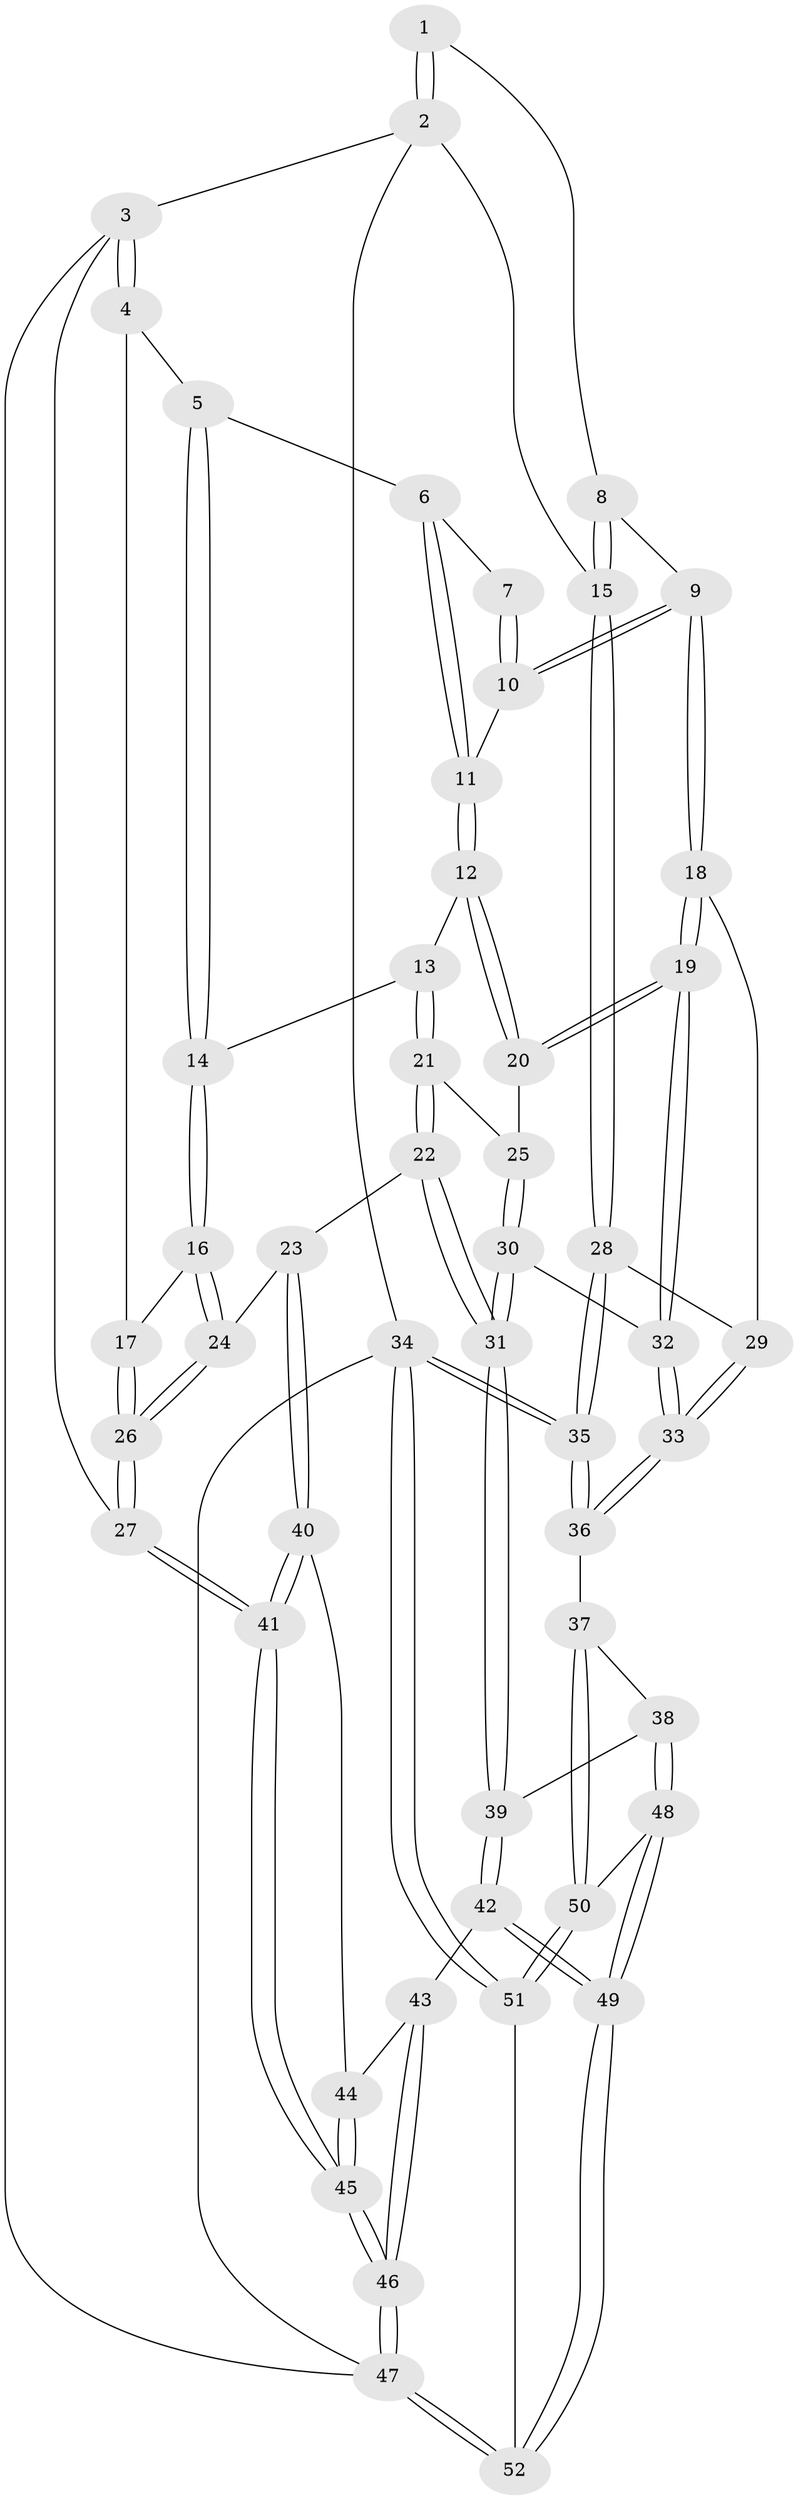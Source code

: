 // Generated by graph-tools (version 1.1) at 2025/51/03/09/25 03:51:05]
// undirected, 52 vertices, 127 edges
graph export_dot {
graph [start="1"]
  node [color=gray90,style=filled];
  1 [pos="+1+0"];
  2 [pos="+1+0"];
  3 [pos="+0+0"];
  4 [pos="+0+0"];
  5 [pos="+0.40179843217771166+0"];
  6 [pos="+0.4028303957442574+0"];
  7 [pos="+0.9416325503068674+0"];
  8 [pos="+0.922805243701838+0.13039797312075338"];
  9 [pos="+0.8218434728226776+0.18123801302960757"];
  10 [pos="+0.7865676093936009+0.1436011276822451"];
  11 [pos="+0.6831770233634735+0.13885933134922357"];
  12 [pos="+0.6332942567520029+0.20656624664885012"];
  13 [pos="+0.5176063921667119+0.22365606466108487"];
  14 [pos="+0.4141457735311249+0.16188623705703106"];
  15 [pos="+1+0.1222171629583393"];
  16 [pos="+0.3094264407996282+0.32558177491410817"];
  17 [pos="+0.13742453345313171+0.1708569214901643"];
  18 [pos="+0.8350458406418078+0.21370868009340413"];
  19 [pos="+0.6915974387478507+0.4080611807133394"];
  20 [pos="+0.6359761304493537+0.24043827294941453"];
  21 [pos="+0.519539610155264+0.2867770005134231"];
  22 [pos="+0.4292197097978943+0.4480589424563589"];
  23 [pos="+0.32870315727415206+0.4306894463484427"];
  24 [pos="+0.3171717036986492+0.4187288873999111"];
  25 [pos="+0.5677443351755822+0.30976636678374214"];
  26 [pos="+0+0.46548122244008633"];
  27 [pos="+0+0.504757131717835"];
  28 [pos="+1+0.14236802235091725"];
  29 [pos="+0.8876804287325316+0.2559717837606814"];
  30 [pos="+0.628815793837911+0.46666469830116375"];
  31 [pos="+0.5662016206424743+0.5114677223788834"];
  32 [pos="+0.6858225961131695+0.4385507643446448"];
  33 [pos="+0.9709427893212897+0.538486039581833"];
  34 [pos="+1+1"];
  35 [pos="+1+0.6077553658623637"];
  36 [pos="+1+0.5974225506340723"];
  37 [pos="+1+0.6107245377822621"];
  38 [pos="+0.8251117235806132+0.6961745090422417"];
  39 [pos="+0.5778594013165935+0.654372198625714"];
  40 [pos="+0.31135441611987713+0.5151158398018779"];
  41 [pos="+0+1"];
  42 [pos="+0.5342798093409652+0.7378229074048485"];
  43 [pos="+0.3689115843987874+0.6805834531374128"];
  44 [pos="+0.33497035878832543+0.616864286899647"];
  45 [pos="+0+1"];
  46 [pos="+0+1"];
  47 [pos="+0+1"];
  48 [pos="+0.7416234644516965+0.8651432872387085"];
  49 [pos="+0.529461072470937+0.9480608028051889"];
  50 [pos="+0.8747524408298201+0.9302362019133289"];
  51 [pos="+1+1"];
  52 [pos="+0.4686276260251061+1"];
  1 -- 2;
  1 -- 2;
  1 -- 8;
  2 -- 3;
  2 -- 15;
  2 -- 34;
  3 -- 4;
  3 -- 4;
  3 -- 27;
  3 -- 47;
  4 -- 5;
  4 -- 17;
  5 -- 6;
  5 -- 14;
  5 -- 14;
  6 -- 7;
  6 -- 11;
  6 -- 11;
  7 -- 10;
  7 -- 10;
  8 -- 9;
  8 -- 15;
  8 -- 15;
  9 -- 10;
  9 -- 10;
  9 -- 18;
  9 -- 18;
  10 -- 11;
  11 -- 12;
  11 -- 12;
  12 -- 13;
  12 -- 20;
  12 -- 20;
  13 -- 14;
  13 -- 21;
  13 -- 21;
  14 -- 16;
  14 -- 16;
  15 -- 28;
  15 -- 28;
  16 -- 17;
  16 -- 24;
  16 -- 24;
  17 -- 26;
  17 -- 26;
  18 -- 19;
  18 -- 19;
  18 -- 29;
  19 -- 20;
  19 -- 20;
  19 -- 32;
  19 -- 32;
  20 -- 25;
  21 -- 22;
  21 -- 22;
  21 -- 25;
  22 -- 23;
  22 -- 31;
  22 -- 31;
  23 -- 24;
  23 -- 40;
  23 -- 40;
  24 -- 26;
  24 -- 26;
  25 -- 30;
  25 -- 30;
  26 -- 27;
  26 -- 27;
  27 -- 41;
  27 -- 41;
  28 -- 29;
  28 -- 35;
  28 -- 35;
  29 -- 33;
  29 -- 33;
  30 -- 31;
  30 -- 31;
  30 -- 32;
  31 -- 39;
  31 -- 39;
  32 -- 33;
  32 -- 33;
  33 -- 36;
  33 -- 36;
  34 -- 35;
  34 -- 35;
  34 -- 51;
  34 -- 51;
  34 -- 47;
  35 -- 36;
  35 -- 36;
  36 -- 37;
  37 -- 38;
  37 -- 50;
  37 -- 50;
  38 -- 39;
  38 -- 48;
  38 -- 48;
  39 -- 42;
  39 -- 42;
  40 -- 41;
  40 -- 41;
  40 -- 44;
  41 -- 45;
  41 -- 45;
  42 -- 43;
  42 -- 49;
  42 -- 49;
  43 -- 44;
  43 -- 46;
  43 -- 46;
  44 -- 45;
  44 -- 45;
  45 -- 46;
  45 -- 46;
  46 -- 47;
  46 -- 47;
  47 -- 52;
  47 -- 52;
  48 -- 49;
  48 -- 49;
  48 -- 50;
  49 -- 52;
  49 -- 52;
  50 -- 51;
  50 -- 51;
  51 -- 52;
}
